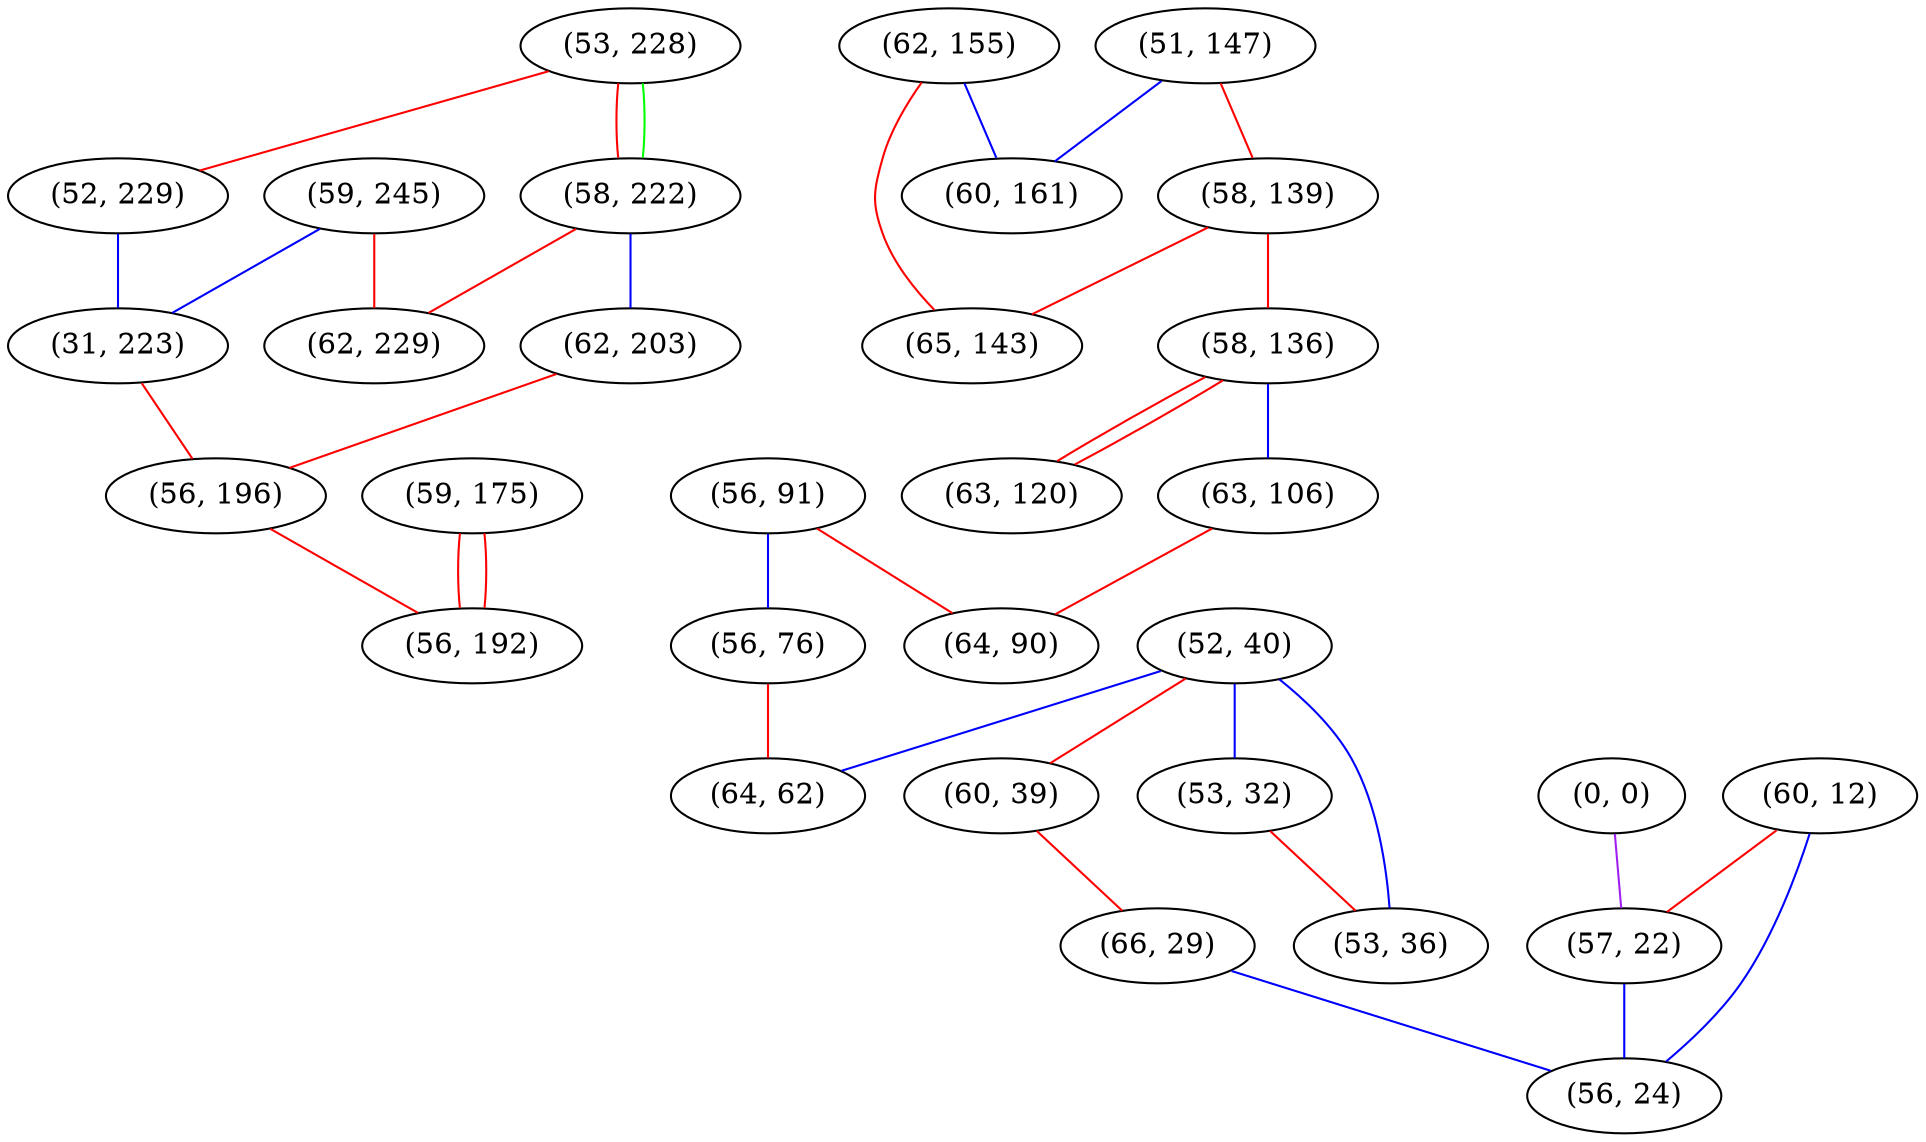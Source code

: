 graph "" {
"(59, 245)";
"(56, 91)";
"(53, 228)";
"(52, 40)";
"(52, 229)";
"(60, 39)";
"(51, 147)";
"(58, 222)";
"(58, 139)";
"(62, 229)";
"(60, 12)";
"(31, 223)";
"(62, 155)";
"(66, 29)";
"(0, 0)";
"(53, 32)";
"(59, 175)";
"(65, 143)";
"(62, 203)";
"(58, 136)";
"(53, 36)";
"(63, 120)";
"(56, 76)";
"(57, 22)";
"(63, 106)";
"(64, 90)";
"(56, 196)";
"(56, 24)";
"(60, 161)";
"(64, 62)";
"(56, 192)";
"(59, 245)" -- "(31, 223)"  [color=blue, key=0, weight=3];
"(59, 245)" -- "(62, 229)"  [color=red, key=0, weight=1];
"(56, 91)" -- "(64, 90)"  [color=red, key=0, weight=1];
"(56, 91)" -- "(56, 76)"  [color=blue, key=0, weight=3];
"(53, 228)" -- "(52, 229)"  [color=red, key=0, weight=1];
"(53, 228)" -- "(58, 222)"  [color=red, key=0, weight=1];
"(53, 228)" -- "(58, 222)"  [color=green, key=1, weight=2];
"(52, 40)" -- "(64, 62)"  [color=blue, key=0, weight=3];
"(52, 40)" -- "(60, 39)"  [color=red, key=0, weight=1];
"(52, 40)" -- "(53, 36)"  [color=blue, key=0, weight=3];
"(52, 40)" -- "(53, 32)"  [color=blue, key=0, weight=3];
"(52, 229)" -- "(31, 223)"  [color=blue, key=0, weight=3];
"(60, 39)" -- "(66, 29)"  [color=red, key=0, weight=1];
"(51, 147)" -- "(60, 161)"  [color=blue, key=0, weight=3];
"(51, 147)" -- "(58, 139)"  [color=red, key=0, weight=1];
"(58, 222)" -- "(62, 203)"  [color=blue, key=0, weight=3];
"(58, 222)" -- "(62, 229)"  [color=red, key=0, weight=1];
"(58, 139)" -- "(58, 136)"  [color=red, key=0, weight=1];
"(58, 139)" -- "(65, 143)"  [color=red, key=0, weight=1];
"(60, 12)" -- "(56, 24)"  [color=blue, key=0, weight=3];
"(60, 12)" -- "(57, 22)"  [color=red, key=0, weight=1];
"(31, 223)" -- "(56, 196)"  [color=red, key=0, weight=1];
"(62, 155)" -- "(60, 161)"  [color=blue, key=0, weight=3];
"(62, 155)" -- "(65, 143)"  [color=red, key=0, weight=1];
"(66, 29)" -- "(56, 24)"  [color=blue, key=0, weight=3];
"(0, 0)" -- "(57, 22)"  [color=purple, key=0, weight=4];
"(53, 32)" -- "(53, 36)"  [color=red, key=0, weight=1];
"(59, 175)" -- "(56, 192)"  [color=red, key=0, weight=1];
"(59, 175)" -- "(56, 192)"  [color=red, key=1, weight=1];
"(62, 203)" -- "(56, 196)"  [color=red, key=0, weight=1];
"(58, 136)" -- "(63, 120)"  [color=red, key=0, weight=1];
"(58, 136)" -- "(63, 120)"  [color=red, key=1, weight=1];
"(58, 136)" -- "(63, 106)"  [color=blue, key=0, weight=3];
"(56, 76)" -- "(64, 62)"  [color=red, key=0, weight=1];
"(57, 22)" -- "(56, 24)"  [color=blue, key=0, weight=3];
"(63, 106)" -- "(64, 90)"  [color=red, key=0, weight=1];
"(56, 196)" -- "(56, 192)"  [color=red, key=0, weight=1];
}
